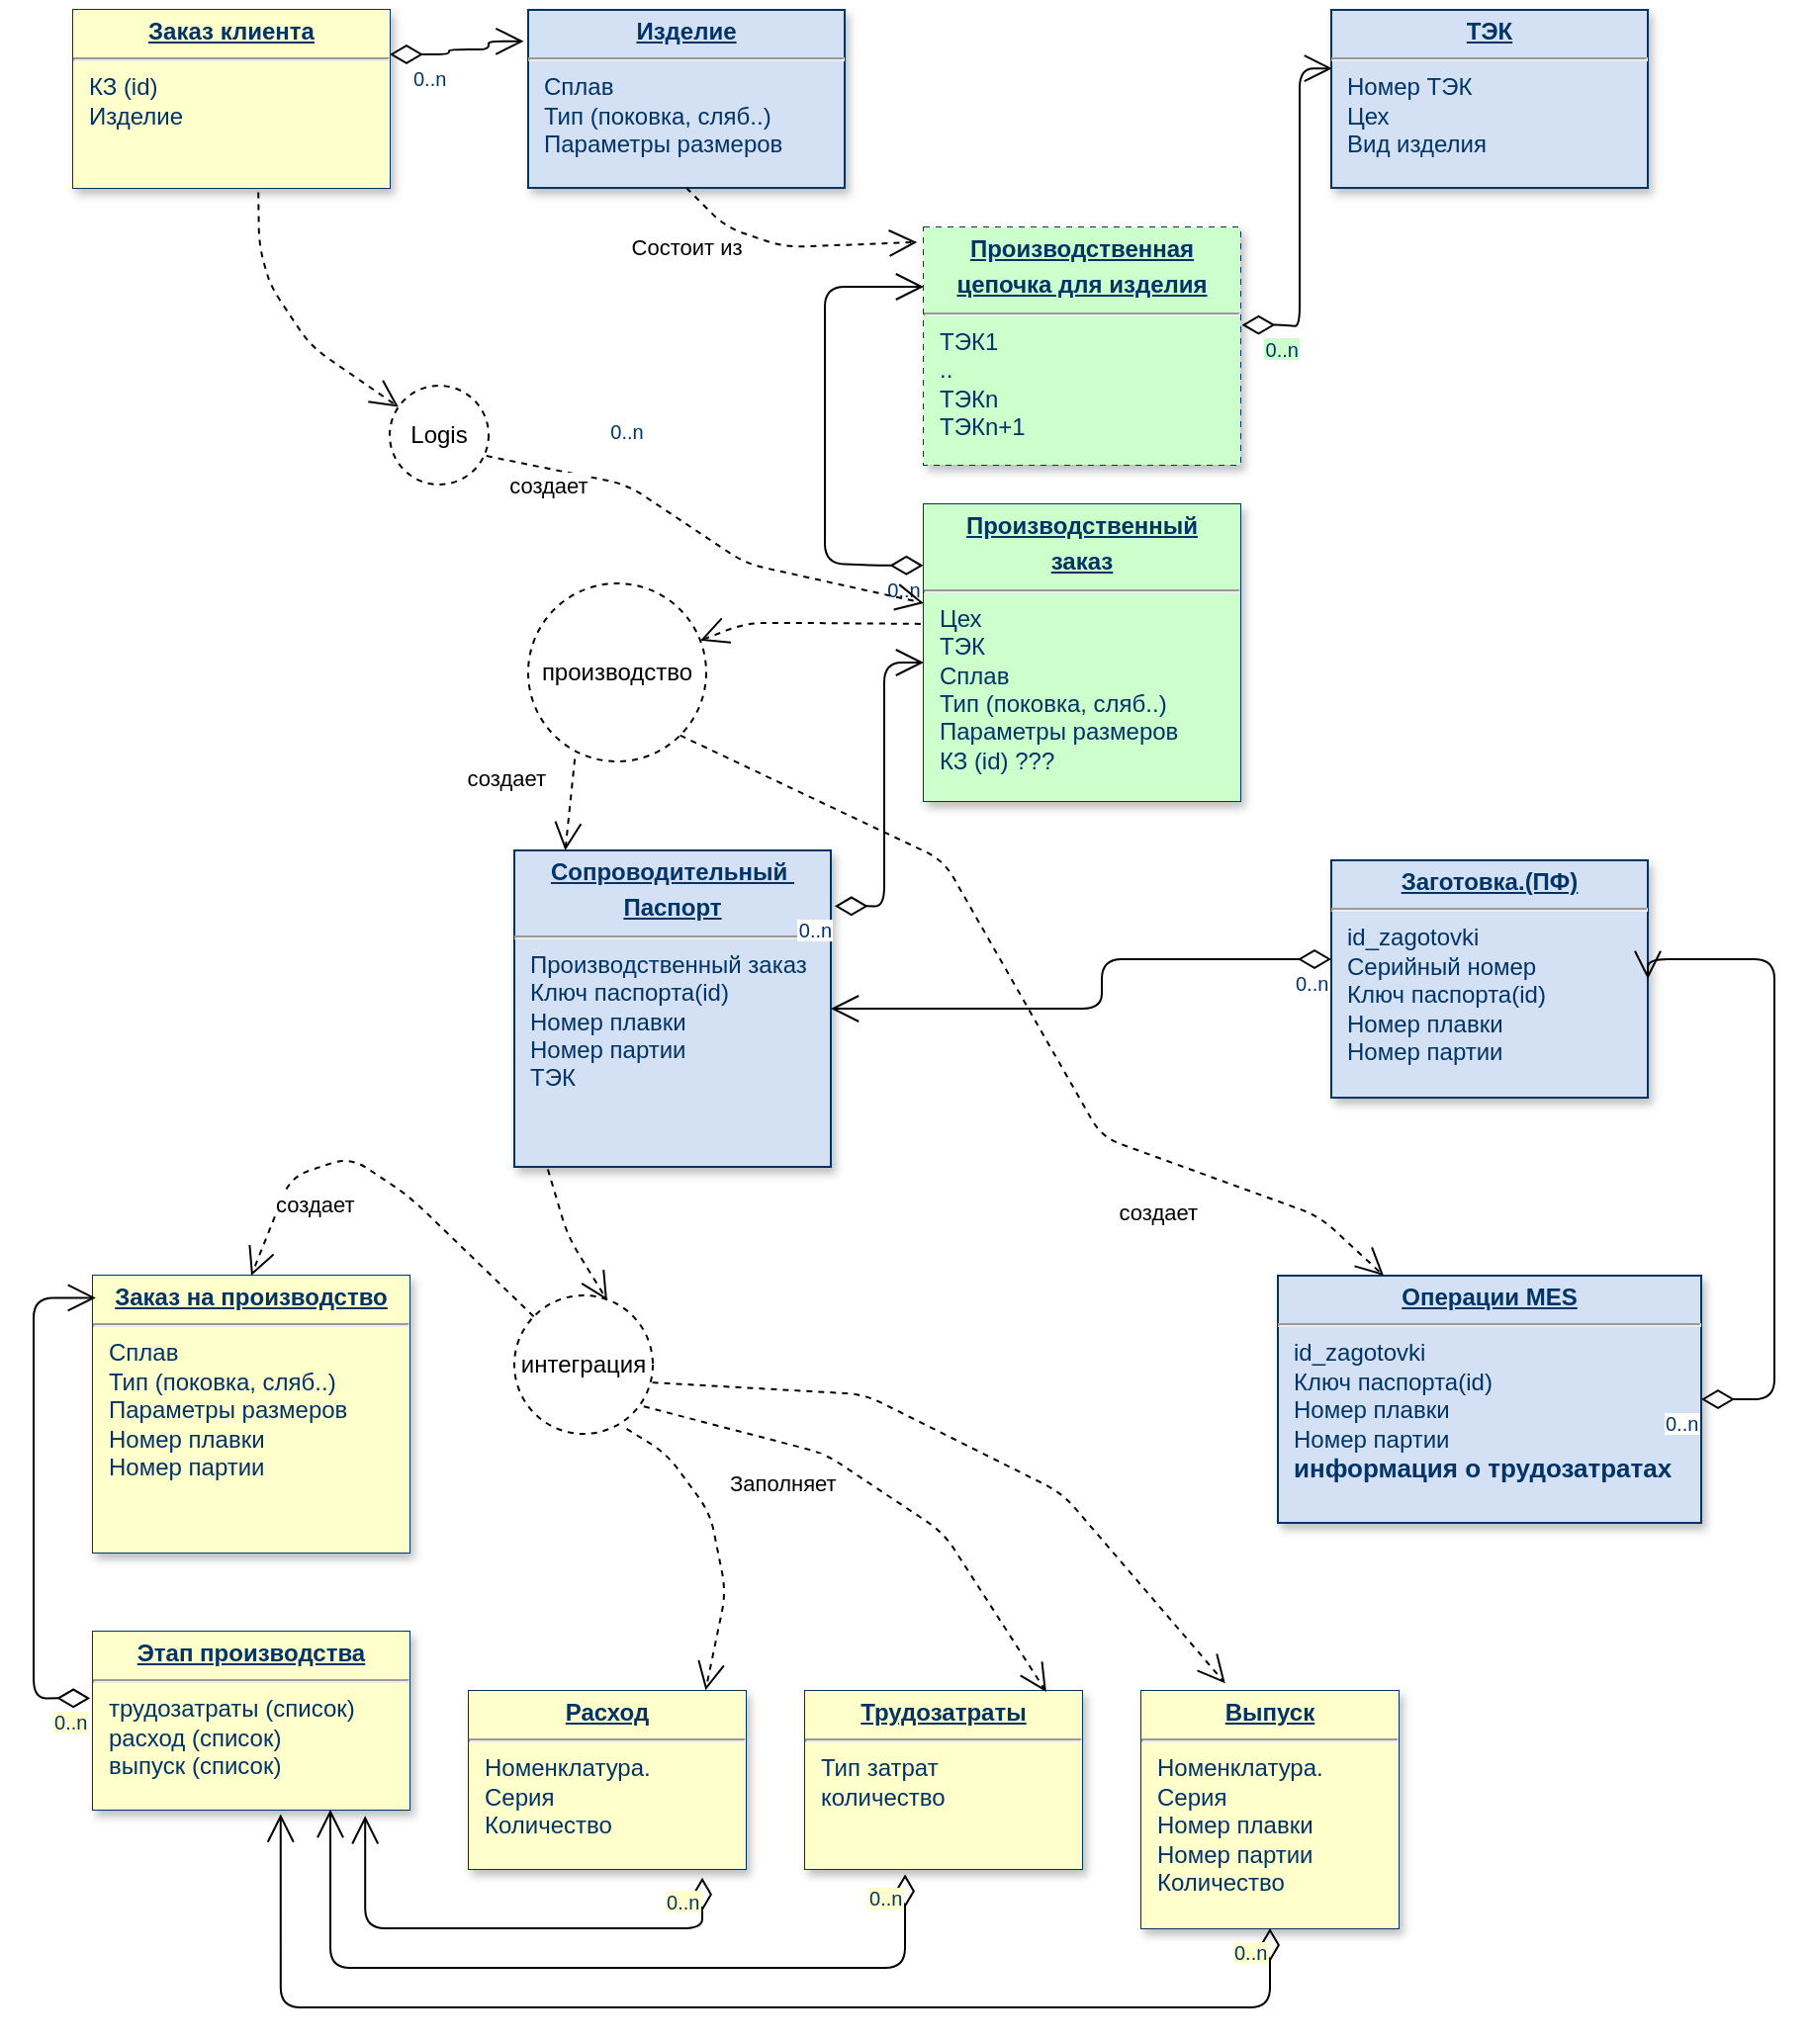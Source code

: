 <mxfile version="20.2.3" type="github">
  <diagram name="Page-1" id="efa7a0a1-bf9b-a30e-e6df-94a7791c09e9">
    <mxGraphModel dx="2012" dy="786" grid="1" gridSize="10" guides="1" tooltips="1" connect="1" arrows="1" fold="1" page="1" pageScale="1" pageWidth="826" pageHeight="1169" background="none" math="0" shadow="0">
      <root>
        <object label="" id="0">
          <mxCell />
        </object>
        <mxCell id="1" parent="0" />
        <mxCell id="1tiuXW9pdLS6u-hAlYC6-114" value="&lt;p style=&quot;margin: 0px; margin-top: 4px; text-align: center; text-decoration: underline;&quot;&gt;&lt;b&gt;Сопроводительный&amp;nbsp;&lt;/b&gt;&lt;/p&gt;&lt;p style=&quot;margin: 0px; margin-top: 4px; text-align: center; text-decoration: underline;&quot;&gt;&lt;b&gt;Паспорт&lt;/b&gt;&lt;/p&gt;&lt;hr&gt;&lt;p style=&quot;margin: 0px; margin-left: 8px;&quot;&gt;Производственный заказ&lt;br&gt;&lt;/p&gt;&lt;p style=&quot;margin: 0px; margin-left: 8px;&quot;&gt;Ключ паспорта(id)&lt;/p&gt;&lt;p style=&quot;margin: 0px; margin-left: 8px;&quot;&gt;&lt;span style=&quot;background-color: initial;&quot;&gt;Номер плавки&lt;/span&gt;&lt;br&gt;&lt;/p&gt;&lt;p style=&quot;margin: 0px; margin-left: 8px;&quot;&gt;Номер партии&lt;/p&gt;&lt;p style=&quot;margin: 0px; margin-left: 8px;&quot;&gt;ТЭК&lt;/p&gt;" style="verticalAlign=top;align=left;overflow=fill;fontSize=12;fontFamily=Helvetica;html=1;strokeColor=#003366;shadow=1;fillColor=#D4E1F5;fontColor=#003366" vertex="1" parent="1">
          <mxGeometry x="253.0" y="505.0" width="160" height="160" as="geometry" />
        </mxCell>
        <mxCell id="1tiuXW9pdLS6u-hAlYC6-115" value="&lt;p style=&quot;margin: 0px; margin-top: 4px; text-align: center; text-decoration: underline;&quot;&gt;&lt;b&gt;Заготовка.(ПФ)&lt;/b&gt;&lt;/p&gt;&lt;hr&gt;&lt;p style=&quot;margin: 0px; margin-left: 8px;&quot;&gt;id_zagotovki&lt;/p&gt;&lt;p style=&quot;margin: 0px; margin-left: 8px;&quot;&gt;Серийный номер&lt;/p&gt;&lt;p style=&quot;margin: 0px; margin-left: 8px;&quot;&gt;Ключ паспорта(id)&lt;br&gt;&lt;/p&gt;&lt;p style=&quot;margin: 0px; margin-left: 8px;&quot;&gt;Номер плавки&lt;/p&gt;&lt;p style=&quot;margin: 0px; margin-left: 8px;&quot;&gt;Номер партии&lt;/p&gt;" style="verticalAlign=top;align=left;overflow=fill;fontSize=12;fontFamily=Helvetica;html=1;strokeColor=#003366;shadow=1;fillColor=#D4E1F5;fontColor=#003366" vertex="1" parent="1">
          <mxGeometry x="666" y="510" width="160" height="120" as="geometry" />
        </mxCell>
        <mxCell id="1tiuXW9pdLS6u-hAlYC6-116" value="&lt;p style=&quot;margin: 0px; margin-top: 4px; text-align: center; text-decoration: underline;&quot;&gt;&lt;b&gt;ТЭК&lt;/b&gt;&lt;/p&gt;&lt;hr&gt;&lt;p style=&quot;margin: 0px; margin-left: 8px;&quot;&gt;Номер ТЭК&lt;/p&gt;&lt;p style=&quot;margin: 0px; margin-left: 8px;&quot;&gt;Цех&lt;/p&gt;&lt;p style=&quot;margin: 0px; margin-left: 8px;&quot;&gt;Вид изделия&lt;/p&gt;" style="verticalAlign=top;align=left;overflow=fill;fontSize=12;fontFamily=Helvetica;html=1;strokeColor=#003366;shadow=1;fillColor=#D4E1F5;fontColor=#003366" vertex="1" parent="1">
          <mxGeometry x="666" y="80" width="160" height="90" as="geometry" />
        </mxCell>
        <mxCell id="1tiuXW9pdLS6u-hAlYC6-117" value="&lt;p style=&quot;margin: 0px; margin-top: 4px; text-align: center; text-decoration: underline;&quot;&gt;&lt;b&gt;Изделие&lt;/b&gt;&lt;/p&gt;&lt;hr&gt;&lt;p style=&quot;margin: 0px; margin-left: 8px;&quot;&gt;Сплав&lt;/p&gt;&lt;p style=&quot;margin: 0px; margin-left: 8px;&quot;&gt;Тип (поковка, сляб..)&lt;/p&gt;&lt;p style=&quot;margin: 0px; margin-left: 8px;&quot;&gt;Параметры размеров&lt;/p&gt;" style="verticalAlign=top;align=left;overflow=fill;fontSize=12;fontFamily=Helvetica;html=1;strokeColor=#003366;shadow=1;fillColor=#D4E1F5;fontColor=#003366" vertex="1" parent="1">
          <mxGeometry x="260" y="80" width="160" height="90" as="geometry" />
        </mxCell>
        <mxCell id="1tiuXW9pdLS6u-hAlYC6-118" value="&lt;p style=&quot;margin: 0px; margin-top: 4px; text-align: center; text-decoration: underline;&quot;&gt;&lt;b&gt;Производственный&lt;/b&gt;&lt;/p&gt;&lt;p style=&quot;margin: 0px; margin-top: 4px; text-align: center; text-decoration: underline;&quot;&gt;&lt;b&gt;заказ&lt;/b&gt;&lt;/p&gt;&lt;hr&gt;&lt;p style=&quot;margin: 0px; margin-left: 8px;&quot;&gt;Цех&lt;/p&gt;&lt;p style=&quot;margin: 0px; margin-left: 8px;&quot;&gt;ТЭК&lt;/p&gt;&lt;p style=&quot;margin: 0px 0px 0px 8px;&quot;&gt;Сплав&lt;/p&gt;&lt;p style=&quot;margin: 0px 0px 0px 8px;&quot;&gt;Тип (поковка, сляб..)&lt;/p&gt;&lt;p style=&quot;margin: 0px 0px 0px 8px;&quot;&gt;Параметры размеров&lt;/p&gt;&lt;p style=&quot;margin: 0px 0px 0px 8px;&quot;&gt;КЗ (id) ???&lt;br&gt;&lt;/p&gt;" style="verticalAlign=top;align=left;overflow=fill;fontSize=12;fontFamily=Helvetica;html=1;strokeColor=#003366;shadow=1;fillColor=#D4E1F5;fontColor=#003366;labelBackgroundColor=#CCFFCC;" vertex="1" parent="1">
          <mxGeometry x="460" y="330" width="160" height="150" as="geometry" />
        </mxCell>
        <mxCell id="1tiuXW9pdLS6u-hAlYC6-119" value="&lt;p style=&quot;margin: 0px; margin-top: 4px; text-align: center; text-decoration: underline;&quot;&gt;&lt;b&gt;Производственная&lt;/b&gt;&lt;/p&gt;&lt;p style=&quot;margin: 0px; margin-top: 4px; text-align: center; text-decoration: underline;&quot;&gt;&lt;b&gt;цепочка для изделия&lt;/b&gt;&lt;/p&gt;&lt;hr&gt;&lt;p style=&quot;margin: 0px; margin-left: 8px;&quot;&gt;ТЭК1&lt;/p&gt;&lt;p style=&quot;margin: 0px 0px 0px 8px;&quot;&gt;..&lt;/p&gt;&lt;p style=&quot;margin: 0px 0px 0px 8px;&quot;&gt;ТЭКn&lt;br&gt;&lt;/p&gt;&lt;p style=&quot;margin: 0px 0px 0px 8px;&quot;&gt;&lt;span style=&quot;&quot;&gt;ТЭКn+1&lt;/span&gt;&lt;br&gt;&lt;/p&gt;" style="verticalAlign=top;align=left;overflow=fill;fontSize=12;fontFamily=Helvetica;html=1;strokeColor=#003366;shadow=1;fillColor=#D4E1F5;fontColor=#003366;dashed=1;labelBackgroundColor=#CCFFCC;" vertex="1" parent="1">
          <mxGeometry x="460" y="190" width="160" height="120" as="geometry" />
        </mxCell>
        <mxCell id="1tiuXW9pdLS6u-hAlYC6-120" value="Состоит из" style="endArrow=open;endSize=12;dashed=1;exitX=0.5;exitY=1;exitDx=0;exitDy=0;entryX=-0.021;entryY=0.062;entryDx=0;entryDy=0;entryPerimeter=0;" edge="1" parent="1" source="1tiuXW9pdLS6u-hAlYC6-117" target="1tiuXW9pdLS6u-hAlYC6-119">
          <mxGeometry y="40" as="geometry">
            <mxPoint x="411.08" y="286.37" as="sourcePoint" />
            <mxPoint x="450" y="260.003" as="targetPoint" />
            <Array as="points">
              <mxPoint x="360" y="190" />
              <mxPoint x="390" y="200" />
            </Array>
            <mxPoint x="-58" y="16" as="offset" />
          </mxGeometry>
        </mxCell>
        <mxCell id="1tiuXW9pdLS6u-hAlYC6-121" value="" style="endArrow=open;endSize=12;startArrow=diamondThin;startSize=14;startFill=0;edgeStyle=orthogonalEdgeStyle;entryX=0.003;entryY=0.329;entryDx=0;entryDy=0;entryPerimeter=0;exitX=1.005;exitY=0.411;exitDx=0;exitDy=0;exitPerimeter=0;" edge="1" parent="1" source="1tiuXW9pdLS6u-hAlYC6-119" target="1tiuXW9pdLS6u-hAlYC6-116">
          <mxGeometry x="-320" y="315" as="geometry">
            <mxPoint x="390" y="325.0" as="sourcePoint" />
            <mxPoint x="260" y="380.0" as="targetPoint" />
            <Array as="points">
              <mxPoint x="640" y="239" />
              <mxPoint x="650" y="240" />
              <mxPoint x="650" y="110" />
            </Array>
          </mxGeometry>
        </mxCell>
        <mxCell id="1tiuXW9pdLS6u-hAlYC6-122" value="0..n" style="resizable=0;align=left;verticalAlign=top;labelBackgroundColor=#CCFFCC;fontSize=10;strokeColor=#003366;shadow=1;fillColor=#D4E1F5;fontColor=#003366" connectable="0" vertex="1" parent="1tiuXW9pdLS6u-hAlYC6-121">
          <mxGeometry x="-1" relative="1" as="geometry">
            <mxPoint x="10" as="offset" />
          </mxGeometry>
        </mxCell>
        <mxCell id="1tiuXW9pdLS6u-hAlYC6-124" value="&lt;p style=&quot;margin: 0px; margin-top: 4px; text-align: center; text-decoration: underline;&quot;&gt;&lt;b&gt;Заказ клиента&lt;/b&gt;&lt;/p&gt;&lt;hr&gt;&lt;p style=&quot;margin: 0px; margin-left: 8px;&quot;&gt;КЗ (id)&lt;/p&gt;&lt;p style=&quot;margin: 0px; margin-left: 8px;&quot;&gt;Изделие&lt;/p&gt;" style="verticalAlign=top;align=left;overflow=fill;fontSize=12;fontFamily=Helvetica;html=1;strokeColor=#003366;shadow=1;fillColor=#D4E1F5;fontColor=#003366;labelBackgroundColor=#FFFFCC;" vertex="1" parent="1">
          <mxGeometry x="30" y="80" width="160" height="90" as="geometry" />
        </mxCell>
        <mxCell id="1tiuXW9pdLS6u-hAlYC6-125" value="" style="endArrow=open;endSize=12;startArrow=diamondThin;startSize=14;startFill=0;edgeStyle=orthogonalEdgeStyle;exitX=1;exitY=0.25;exitDx=0;exitDy=0;entryX=-0.014;entryY=0.177;entryDx=0;entryDy=0;entryPerimeter=0;" edge="1" parent="1" source="1tiuXW9pdLS6u-hAlYC6-124" target="1tiuXW9pdLS6u-hAlYC6-117">
          <mxGeometry x="-330" y="325" as="geometry">
            <mxPoint x="660" y="140" as="sourcePoint" />
            <mxPoint x="270" y="100" as="targetPoint" />
            <Array as="points">
              <mxPoint x="220" y="103" />
              <mxPoint x="220" y="100" />
              <mxPoint x="240" y="100" />
              <mxPoint x="240" y="96" />
            </Array>
          </mxGeometry>
        </mxCell>
        <mxCell id="1tiuXW9pdLS6u-hAlYC6-126" value="0..n" style="resizable=0;align=left;verticalAlign=top;labelBackgroundColor=#ffffff;fontSize=10;strokeColor=#003366;shadow=1;fillColor=#D4E1F5;fontColor=#003366" connectable="0" vertex="1" parent="1tiuXW9pdLS6u-hAlYC6-125">
          <mxGeometry x="-1" relative="1" as="geometry">
            <mxPoint x="10" as="offset" />
          </mxGeometry>
        </mxCell>
        <mxCell id="1tiuXW9pdLS6u-hAlYC6-127" value="" style="endArrow=open;endSize=12;startArrow=diamondThin;startSize=14;startFill=0;edgeStyle=orthogonalEdgeStyle;entryX=0;entryY=0.25;entryDx=0;entryDy=0;exitX=-0.002;exitY=0.206;exitDx=0;exitDy=0;exitPerimeter=0;" edge="1" parent="1" source="1tiuXW9pdLS6u-hAlYC6-118" target="1tiuXW9pdLS6u-hAlYC6-119">
          <mxGeometry x="-579.97" y="431.34" as="geometry">
            <mxPoint x="360.83" y="355.66" as="sourcePoint" />
            <mxPoint x="363.39" y="230.0" as="targetPoint" />
            <Array as="points">
              <mxPoint x="440" y="361" />
              <mxPoint x="410" y="360" />
              <mxPoint x="410" y="220" />
            </Array>
          </mxGeometry>
        </mxCell>
        <mxCell id="1tiuXW9pdLS6u-hAlYC6-128" value="0..n" style="resizable=0;align=left;verticalAlign=top;labelBackgroundColor=#ffffff;fontSize=10;strokeColor=#003366;shadow=1;fillColor=#D4E1F5;fontColor=#003366" connectable="0" vertex="1" parent="1tiuXW9pdLS6u-hAlYC6-127">
          <mxGeometry x="-1" relative="1" as="geometry">
            <mxPoint x="-20" as="offset" />
          </mxGeometry>
        </mxCell>
        <mxCell id="1tiuXW9pdLS6u-hAlYC6-129" value="производство" style="ellipse;whiteSpace=wrap;html=1;aspect=fixed;dashed=1;" vertex="1" parent="1">
          <mxGeometry x="260" y="370" width="90" height="90" as="geometry" />
        </mxCell>
        <mxCell id="1tiuXW9pdLS6u-hAlYC6-130" value="" style="endArrow=open;endSize=12;dashed=1;exitX=-0.01;exitY=0.403;exitDx=0;exitDy=0;exitPerimeter=0;" edge="1" parent="1" source="1tiuXW9pdLS6u-hAlYC6-118" target="1tiuXW9pdLS6u-hAlYC6-129">
          <mxGeometry y="40" as="geometry">
            <mxPoint x="240" y="280" as="sourcePoint" />
            <mxPoint x="250" y="330" as="targetPoint" />
            <Array as="points">
              <mxPoint x="400" y="390" />
              <mxPoint x="370" y="390" />
            </Array>
            <mxPoint x="-8" y="-4" as="offset" />
          </mxGeometry>
        </mxCell>
        <mxCell id="1tiuXW9pdLS6u-hAlYC6-132" value="создает" style="endArrow=open;endSize=12;dashed=1;exitX=0.262;exitY=0.986;exitDx=0;exitDy=0;exitPerimeter=0;entryX=0.161;entryY=0;entryDx=0;entryDy=0;entryPerimeter=0;" edge="1" parent="1" source="1tiuXW9pdLS6u-hAlYC6-129" target="1tiuXW9pdLS6u-hAlYC6-114">
          <mxGeometry as="geometry">
            <mxPoint x="370" y="200" as="sourcePoint" />
            <mxPoint x="240" y="500" as="targetPoint" />
            <Array as="points" />
            <mxPoint x="-32" y="-14" as="offset" />
          </mxGeometry>
        </mxCell>
        <mxCell id="1tiuXW9pdLS6u-hAlYC6-133" value="" style="endArrow=open;endSize=12;startArrow=diamondThin;startSize=14;startFill=0;edgeStyle=orthogonalEdgeStyle;exitX=1.012;exitY=0.176;exitDx=0;exitDy=0;exitPerimeter=0;" edge="1" parent="1" source="1tiuXW9pdLS6u-hAlYC6-114">
          <mxGeometry x="-586.97" y="611.34" as="geometry">
            <mxPoint x="390" y="570" as="sourcePoint" />
            <mxPoint x="460" y="410" as="targetPoint" />
            <Array as="points">
              <mxPoint x="440" y="533" />
              <mxPoint x="440" y="410" />
            </Array>
          </mxGeometry>
        </mxCell>
        <mxCell id="1tiuXW9pdLS6u-hAlYC6-134" value="0..n" style="resizable=0;align=left;verticalAlign=top;labelBackgroundColor=#ffffff;fontSize=10;strokeColor=#003366;shadow=1;fillColor=#D4E1F5;fontColor=#003366" connectable="0" vertex="1" parent="1tiuXW9pdLS6u-hAlYC6-133">
          <mxGeometry x="-1" relative="1" as="geometry">
            <mxPoint x="-20" as="offset" />
          </mxGeometry>
        </mxCell>
        <mxCell id="1tiuXW9pdLS6u-hAlYC6-135" value="" style="endArrow=open;endSize=12;startArrow=diamondThin;startSize=14;startFill=0;edgeStyle=orthogonalEdgeStyle;entryX=1;entryY=0.5;entryDx=0;entryDy=0;" edge="1" parent="1" source="1tiuXW9pdLS6u-hAlYC6-115" target="1tiuXW9pdLS6u-hAlYC6-114">
          <mxGeometry x="-496.97" y="801.34" as="geometry">
            <mxPoint x="600" y="610" as="sourcePoint" />
            <mxPoint x="430" y="590" as="targetPoint" />
            <Array as="points">
              <mxPoint x="550" y="560" />
              <mxPoint x="550" y="585" />
            </Array>
          </mxGeometry>
        </mxCell>
        <mxCell id="1tiuXW9pdLS6u-hAlYC6-136" value="0..n" style="resizable=0;align=left;verticalAlign=top;labelBackgroundColor=#ffffff;fontSize=10;strokeColor=#003366;shadow=1;fillColor=#D4E1F5;fontColor=#003366" connectable="0" vertex="1" parent="1tiuXW9pdLS6u-hAlYC6-135">
          <mxGeometry x="-1" relative="1" as="geometry">
            <mxPoint x="-20" as="offset" />
          </mxGeometry>
        </mxCell>
        <mxCell id="1tiuXW9pdLS6u-hAlYC6-139" value="&lt;p style=&quot;margin: 0px; margin-top: 4px; text-align: center; text-decoration: underline;&quot;&gt;&lt;b&gt;Заказ на производство&lt;/b&gt;&lt;/p&gt;&lt;hr&gt;&lt;p style=&quot;margin: 0px; margin-left: 8px;&quot;&gt;Сплав&lt;/p&gt;&lt;p style=&quot;margin: 0px; margin-left: 8px;&quot;&gt;Тип (поковка, сляб..)&lt;/p&gt;&lt;p style=&quot;margin: 0px; margin-left: 8px;&quot;&gt;Параметры размеров&lt;/p&gt;&lt;p style=&quot;margin: 0px 0px 0px 8px;&quot;&gt;&lt;span style=&quot;&quot;&gt;Номер плавки&lt;/span&gt;&lt;br&gt;&lt;/p&gt;&lt;p style=&quot;margin: 0px 0px 0px 8px;&quot;&gt;Номер партии&lt;/p&gt;" style="verticalAlign=top;align=left;overflow=fill;fontSize=12;fontFamily=Helvetica;html=1;strokeColor=#003366;shadow=1;fillColor=#D4E1F5;fontColor=#003366;labelBackgroundColor=#FFFFCC;" vertex="1" parent="1">
          <mxGeometry x="40" y="720" width="160" height="140" as="geometry" />
        </mxCell>
        <mxCell id="1tiuXW9pdLS6u-hAlYC6-141" value="&lt;p style=&quot;margin: 0px; margin-top: 4px; text-align: center; text-decoration: underline;&quot;&gt;&lt;b&gt;Этап производства&lt;/b&gt;&lt;/p&gt;&lt;hr&gt;&lt;p style=&quot;margin: 0px; margin-left: 8px;&quot;&gt;&lt;span style=&quot;&quot;&gt;трудозатраты (список)&lt;/span&gt;&lt;br&gt;&lt;/p&gt;&lt;p style=&quot;margin: 0px; margin-left: 8px;&quot;&gt;расход (список)&lt;/p&gt;&lt;p style=&quot;margin: 0px; margin-left: 8px;&quot;&gt;выпуск (список)&lt;br&gt;&lt;/p&gt;" style="verticalAlign=top;align=left;overflow=fill;fontSize=12;fontFamily=Helvetica;html=1;strokeColor=#003366;shadow=1;fillColor=#D4E1F5;fontColor=#003366;labelBackgroundColor=#FFFFCC;" vertex="1" parent="1">
          <mxGeometry x="40" y="900" width="160" height="90" as="geometry" />
        </mxCell>
        <mxCell id="1tiuXW9pdLS6u-hAlYC6-143" value="интеграция" style="ellipse;whiteSpace=wrap;html=1;aspect=fixed;dashed=1;labelBackgroundColor=none;fillColor=default;" vertex="1" parent="1">
          <mxGeometry x="253" y="730" width="70" height="70" as="geometry" />
        </mxCell>
        <mxCell id="1tiuXW9pdLS6u-hAlYC6-144" value="" style="endArrow=open;endSize=12;dashed=1;exitX=0.106;exitY=1.008;exitDx=0;exitDy=0;entryX=0.671;entryY=0.036;entryDx=0;entryDy=0;exitPerimeter=0;entryPerimeter=0;" edge="1" parent="1" target="1tiuXW9pdLS6u-hAlYC6-143" source="1tiuXW9pdLS6u-hAlYC6-114">
          <mxGeometry x="-160" y="230" as="geometry">
            <mxPoint x="300" y="595" as="sourcePoint" />
            <mxPoint x="90" y="520" as="targetPoint" />
            <Array as="points">
              <mxPoint x="280" y="700" />
            </Array>
            <mxPoint x="-8" y="-4" as="offset" />
          </mxGeometry>
        </mxCell>
        <mxCell id="1tiuXW9pdLS6u-hAlYC6-145" value="создает" style="endArrow=open;endSize=12;dashed=1;entryX=0.5;entryY=0;entryDx=0;entryDy=0;" edge="1" parent="1" source="1tiuXW9pdLS6u-hAlYC6-143" target="1tiuXW9pdLS6u-hAlYC6-139">
          <mxGeometry as="geometry">
            <mxPoint x="210" y="390" as="sourcePoint" />
            <mxPoint x="80" y="690" as="targetPoint" />
            <Array as="points">
              <mxPoint x="200" y="680" />
              <mxPoint x="170" y="660" />
              <mxPoint x="140" y="670" />
            </Array>
            <mxPoint x="-39" y="-47" as="offset" />
          </mxGeometry>
        </mxCell>
        <mxCell id="1tiuXW9pdLS6u-hAlYC6-146" value="" style="endArrow=open;endSize=12;startArrow=diamondThin;startSize=14;startFill=0;edgeStyle=orthogonalEdgeStyle;entryX=0.009;entryY=0.08;entryDx=0;entryDy=0;exitX=-0.009;exitY=0.374;exitDx=0;exitDy=0;exitPerimeter=0;entryPerimeter=0;labelBackgroundColor=#FFFFCC;" edge="1" parent="1" source="1tiuXW9pdLS6u-hAlYC6-141" target="1tiuXW9pdLS6u-hAlYC6-139">
          <mxGeometry x="-1009.97" y="991.34" as="geometry">
            <mxPoint x="29.68" y="920.9" as="sourcePoint" />
            <mxPoint x="30" y="780" as="targetPoint" />
            <Array as="points">
              <mxPoint x="10" y="934" />
              <mxPoint x="10" y="731" />
            </Array>
          </mxGeometry>
        </mxCell>
        <mxCell id="1tiuXW9pdLS6u-hAlYC6-147" value="0..n" style="resizable=0;align=left;verticalAlign=top;labelBackgroundColor=#FFFFCC;fontSize=10;strokeColor=#003366;shadow=1;fillColor=#D4E1F5;fontColor=#003366" connectable="0" vertex="1" parent="1tiuXW9pdLS6u-hAlYC6-146">
          <mxGeometry x="-1" relative="1" as="geometry">
            <mxPoint x="-20" as="offset" />
          </mxGeometry>
        </mxCell>
        <mxCell id="1tiuXW9pdLS6u-hAlYC6-148" value="&lt;p style=&quot;margin: 0px; margin-top: 4px; text-align: center; text-decoration: underline;&quot;&gt;&lt;b&gt;Операции MES&lt;/b&gt;&lt;/p&gt;&lt;hr&gt;&lt;p style=&quot;margin: 0px; margin-left: 8px;&quot;&gt;id_zagotovki&lt;/p&gt;&lt;p style=&quot;margin: 0px; margin-left: 8px;&quot;&gt;Ключ паспорта(id)&lt;br&gt;&lt;/p&gt;&lt;p style=&quot;margin: 0px; margin-left: 8px;&quot;&gt;Номер плавки&lt;/p&gt;&lt;p style=&quot;margin: 0px; margin-left: 8px;&quot;&gt;Номер партии&lt;/p&gt;&lt;p style=&quot;margin: 0px; margin-left: 8px;&quot;&gt;&lt;b&gt;&lt;font style=&quot;font-size: 13px;&quot;&gt;информация о трудозатратах&lt;/font&gt;&lt;/b&gt;&lt;/p&gt;&lt;p style=&quot;margin: 0px; margin-left: 8px;&quot;&gt;&lt;br&gt;&lt;/p&gt;" style="verticalAlign=top;align=left;overflow=fill;fontSize=12;fontFamily=Helvetica;html=1;strokeColor=#003366;shadow=1;fillColor=#D4E1F5;fontColor=#003366" vertex="1" parent="1">
          <mxGeometry x="639" y="720" width="214" height="125" as="geometry" />
        </mxCell>
        <mxCell id="1tiuXW9pdLS6u-hAlYC6-149" value="создает" style="endArrow=open;endSize=12;dashed=1;exitX=1;exitY=1;exitDx=0;exitDy=0;entryX=0.25;entryY=0;entryDx=0;entryDy=0;" edge="1" parent="1" source="1tiuXW9pdLS6u-hAlYC6-129" target="1tiuXW9pdLS6u-hAlYC6-148">
          <mxGeometry as="geometry">
            <mxPoint x="370.0" y="420" as="sourcePoint" />
            <mxPoint x="392.18" y="496.26" as="targetPoint" />
            <Array as="points">
              <mxPoint x="470" y="510" />
              <mxPoint x="550" y="650" />
              <mxPoint x="660" y="690" />
            </Array>
            <mxPoint x="64" y="104" as="offset" />
          </mxGeometry>
        </mxCell>
        <mxCell id="1tiuXW9pdLS6u-hAlYC6-150" value="" style="endArrow=open;endSize=12;startArrow=diamondThin;startSize=14;startFill=0;edgeStyle=orthogonalEdgeStyle;exitX=1;exitY=0.5;exitDx=0;exitDy=0;entryX=1;entryY=0.5;entryDx=0;entryDy=0;" edge="1" parent="1" source="1tiuXW9pdLS6u-hAlYC6-148" target="1tiuXW9pdLS6u-hAlYC6-115">
          <mxGeometry x="-486.97" y="811.34" as="geometry">
            <mxPoint x="676" y="570.0" as="sourcePoint" />
            <mxPoint x="840" y="595" as="targetPoint" />
            <Array as="points">
              <mxPoint x="890" y="783" />
              <mxPoint x="890" y="560" />
            </Array>
          </mxGeometry>
        </mxCell>
        <mxCell id="1tiuXW9pdLS6u-hAlYC6-151" value="0..n" style="resizable=0;align=left;verticalAlign=top;labelBackgroundColor=#ffffff;fontSize=10;strokeColor=#003366;shadow=1;fillColor=#D4E1F5;fontColor=#003366" connectable="0" vertex="1" parent="1tiuXW9pdLS6u-hAlYC6-150">
          <mxGeometry x="-1" relative="1" as="geometry">
            <mxPoint x="-20" as="offset" />
          </mxGeometry>
        </mxCell>
        <mxCell id="1tiuXW9pdLS6u-hAlYC6-152" value="&lt;p style=&quot;margin: 0px; margin-top: 4px; text-align: center; text-decoration: underline;&quot;&gt;&lt;b&gt;Выпуск&lt;/b&gt;&lt;/p&gt;&lt;hr&gt;&lt;p style=&quot;margin: 0px; margin-left: 8px;&quot;&gt;Номенклатура.&lt;/p&gt;&lt;p style=&quot;margin: 0px; margin-left: 8px;&quot;&gt;&lt;span style=&quot;&quot;&gt;Серия&lt;/span&gt;&lt;br&gt;&lt;/p&gt;&lt;p style=&quot;margin: 0px 0px 0px 8px;&quot;&gt;&lt;span style=&quot;&quot;&gt;Номер плавки&lt;/span&gt;&lt;br&gt;&lt;/p&gt;&lt;p style=&quot;margin: 0px 0px 0px 8px;&quot;&gt;Номер партии&lt;/p&gt;&lt;p style=&quot;margin: 0px; margin-left: 8px;&quot;&gt;Количество&lt;/p&gt;" style="verticalAlign=top;align=left;overflow=fill;fontSize=12;fontFamily=Helvetica;html=1;strokeColor=#003366;shadow=1;fillColor=#D4E1F5;fontColor=#003366;labelBackgroundColor=#FFFFCC;" vertex="1" parent="1">
          <mxGeometry x="570" y="930" width="130" height="120" as="geometry" />
        </mxCell>
        <mxCell id="1tiuXW9pdLS6u-hAlYC6-153" value="&lt;p style=&quot;margin: 0px; margin-top: 4px; text-align: center; text-decoration: underline;&quot;&gt;&lt;b&gt;Трудозатраты&lt;/b&gt;&lt;/p&gt;&lt;hr&gt;&lt;p style=&quot;margin: 0px; margin-left: 8px;&quot;&gt;Тип затрат&lt;/p&gt;&lt;p style=&quot;margin: 0px; margin-left: 8px;&quot;&gt;количество&lt;/p&gt;" style="verticalAlign=top;align=left;overflow=fill;fontSize=12;fontFamily=Helvetica;html=1;strokeColor=#003366;shadow=1;fillColor=#D4E1F5;fontColor=#003366;labelBackgroundColor=#FFFFCC;" vertex="1" parent="1">
          <mxGeometry x="400" y="930" width="140" height="90" as="geometry" />
        </mxCell>
        <mxCell id="1tiuXW9pdLS6u-hAlYC6-154" value="&lt;p style=&quot;margin: 0px; margin-top: 4px; text-align: center; text-decoration: underline;&quot;&gt;&lt;b&gt;Расход&lt;/b&gt;&lt;/p&gt;&lt;hr&gt;&lt;p style=&quot;margin: 0px; margin-left: 8px;&quot;&gt;Номенклатура.&lt;/p&gt;&lt;p style=&quot;margin: 0px; margin-left: 8px;&quot;&gt;Серия&lt;/p&gt;&lt;p style=&quot;margin: 0px; margin-left: 8px;&quot;&gt;Количество&lt;/p&gt;" style="verticalAlign=top;align=left;overflow=fill;fontSize=12;fontFamily=Helvetica;html=1;strokeColor=#003366;shadow=1;fillColor=#D4E1F5;fontColor=#003366;labelBackgroundColor=#FFFFCC;" vertex="1" parent="1">
          <mxGeometry x="230" y="930" width="140" height="90" as="geometry" />
        </mxCell>
        <mxCell id="1tiuXW9pdLS6u-hAlYC6-155" value="" style="endArrow=open;endSize=12;dashed=1;entryX=0.326;entryY=-0.032;entryDx=0;entryDy=0;entryPerimeter=0;exitX=0.997;exitY=0.629;exitDx=0;exitDy=0;exitPerimeter=0;labelBackgroundColor=#FFFFCC;" edge="1" parent="1" source="1tiuXW9pdLS6u-hAlYC6-143" target="1tiuXW9pdLS6u-hAlYC6-152">
          <mxGeometry x="-150" y="240" as="geometry">
            <mxPoint x="390" y="700" as="sourcePoint" />
            <mxPoint x="440" y="790" as="targetPoint" />
            <Array as="points">
              <mxPoint x="430" y="780" />
              <mxPoint x="530" y="830" />
            </Array>
            <mxPoint x="-8" y="-4" as="offset" />
          </mxGeometry>
        </mxCell>
        <mxCell id="1tiuXW9pdLS6u-hAlYC6-156" value="" style="endArrow=open;endSize=12;dashed=1;entryX=0.871;entryY=0.006;entryDx=0;entryDy=0;entryPerimeter=0;exitX=0.935;exitY=0.802;exitDx=0;exitDy=0;exitPerimeter=0;labelBackgroundColor=#FFFFCC;" edge="1" parent="1" source="1tiuXW9pdLS6u-hAlYC6-143" target="1tiuXW9pdLS6u-hAlYC6-153">
          <mxGeometry x="-212.79" y="265.97" as="geometry">
            <mxPoint x="260.0" y="800" as="sourcePoint" />
            <mxPoint x="549.59" y="952.13" as="targetPoint" />
            <Array as="points">
              <mxPoint x="410" y="810" />
              <mxPoint x="470" y="850" />
            </Array>
            <mxPoint x="-8" y="-4" as="offset" />
          </mxGeometry>
        </mxCell>
        <mxCell id="1tiuXW9pdLS6u-hAlYC6-157" value="" style="endArrow=open;endSize=12;dashed=1;entryX=0.855;entryY=-0.004;entryDx=0;entryDy=0;entryPerimeter=0;exitX=0.811;exitY=0.964;exitDx=0;exitDy=0;exitPerimeter=0;labelBackgroundColor=#FFFFCC;" edge="1" parent="1" source="1tiuXW9pdLS6u-hAlYC6-143" target="1tiuXW9pdLS6u-hAlYC6-154">
          <mxGeometry x="-271.24" y="339.83" as="geometry">
            <mxPoint x="260.0" y="860.0" as="sourcePoint" />
            <mxPoint x="463.49" y="1004.4" as="targetPoint" />
            <Array as="points">
              <mxPoint x="330" y="810" />
              <mxPoint x="352" y="840" />
              <mxPoint x="360" y="880" />
            </Array>
            <mxPoint x="-8" y="-4" as="offset" />
          </mxGeometry>
        </mxCell>
        <mxCell id="1tiuXW9pdLS6u-hAlYC6-158" value="" style="endArrow=open;endSize=12;startArrow=diamondThin;startSize=14;startFill=0;edgeStyle=orthogonalEdgeStyle;exitX=0.843;exitY=1.049;exitDx=0;exitDy=0;exitPerimeter=0;entryX=0.86;entryY=1.035;entryDx=0;entryDy=0;entryPerimeter=0;labelBackgroundColor=#FFFFCC;" edge="1" parent="1" source="1tiuXW9pdLS6u-hAlYC6-154" target="1tiuXW9pdLS6u-hAlYC6-141">
          <mxGeometry x="-859.97" y="1160.14" as="geometry">
            <mxPoint x="360" y="1040" as="sourcePoint" />
            <mxPoint x="170" y="1040" as="targetPoint" />
            <Array as="points">
              <mxPoint x="348" y="1050" />
              <mxPoint x="178" y="1050" />
            </Array>
          </mxGeometry>
        </mxCell>
        <mxCell id="1tiuXW9pdLS6u-hAlYC6-159" value="0..n" style="resizable=0;align=left;verticalAlign=top;labelBackgroundColor=#FFFFCC;fontSize=10;strokeColor=#003366;shadow=1;fillColor=#D4E1F5;fontColor=#003366" connectable="0" vertex="1" parent="1tiuXW9pdLS6u-hAlYC6-158">
          <mxGeometry x="-1" relative="1" as="geometry">
            <mxPoint x="-20" as="offset" />
          </mxGeometry>
        </mxCell>
        <mxCell id="1tiuXW9pdLS6u-hAlYC6-160" value="" style="endArrow=open;endSize=12;startArrow=diamondThin;startSize=14;startFill=0;edgeStyle=orthogonalEdgeStyle;entryX=0.593;entryY=1.025;entryDx=0;entryDy=0;entryPerimeter=0;labelBackgroundColor=#FFFFCC;" edge="1" parent="1" source="1tiuXW9pdLS6u-hAlYC6-152" target="1tiuXW9pdLS6u-hAlYC6-141">
          <mxGeometry x="-699.97" y="1170.14" as="geometry">
            <mxPoint x="520" y="1050.0" as="sourcePoint" />
            <mxPoint x="330" y="1050.0" as="targetPoint" />
            <Array as="points">
              <mxPoint x="635" y="1090" />
              <mxPoint x="135" y="1090" />
            </Array>
          </mxGeometry>
        </mxCell>
        <mxCell id="1tiuXW9pdLS6u-hAlYC6-161" value="0..n" style="resizable=0;align=left;verticalAlign=top;labelBackgroundColor=#FFFFCC;fontSize=10;strokeColor=#003366;shadow=1;fillColor=#D4E1F5;fontColor=#003366" connectable="0" vertex="1" parent="1tiuXW9pdLS6u-hAlYC6-160">
          <mxGeometry x="-1" relative="1" as="geometry">
            <mxPoint x="-20" as="offset" />
          </mxGeometry>
        </mxCell>
        <mxCell id="1tiuXW9pdLS6u-hAlYC6-162" value="" style="endArrow=open;endSize=12;startArrow=diamondThin;startSize=14;startFill=0;edgeStyle=orthogonalEdgeStyle;exitX=0.361;exitY=1.03;exitDx=0;exitDy=0;exitPerimeter=0;entryX=0.75;entryY=1;entryDx=0;entryDy=0;labelBackgroundColor=#FFFFCC;" edge="1" parent="1" source="1tiuXW9pdLS6u-hAlYC6-153" target="1tiuXW9pdLS6u-hAlYC6-141">
          <mxGeometry x="-769.97" y="1180.14" as="geometry">
            <mxPoint x="450" y="1060.0" as="sourcePoint" />
            <mxPoint x="260" y="1060.0" as="targetPoint" />
            <Array as="points">
              <mxPoint x="451" y="1070" />
              <mxPoint x="160" y="1070" />
            </Array>
          </mxGeometry>
        </mxCell>
        <mxCell id="1tiuXW9pdLS6u-hAlYC6-163" value="0..n" style="resizable=0;align=left;verticalAlign=top;labelBackgroundColor=#FFFFCC;fontSize=10;strokeColor=#003366;shadow=1;fillColor=#D4E1F5;fontColor=#003366" connectable="0" vertex="1" parent="1tiuXW9pdLS6u-hAlYC6-162">
          <mxGeometry x="-1" relative="1" as="geometry">
            <mxPoint x="-20" as="offset" />
          </mxGeometry>
        </mxCell>
        <mxCell id="1tiuXW9pdLS6u-hAlYC6-165" value="&lt;div style=&quot;text-align: center;&quot;&gt;&lt;span style=&quot;font-size: 11px;&quot;&gt;Заполняет&lt;/span&gt;&lt;/div&gt;" style="text;whiteSpace=wrap;html=1;fontSize=13;labelBackgroundColor=none;fillColor=default;" vertex="1" parent="1">
          <mxGeometry x="360" y="810" width="50" height="30" as="geometry" />
        </mxCell>
        <mxCell id="1tiuXW9pdLS6u-hAlYC6-166" value="0..n" style="resizable=0;align=left;verticalAlign=top;labelBackgroundColor=#ffffff;fontSize=10;strokeColor=#003366;shadow=1;fillColor=#D4E1F5;fontColor=#003366" connectable="0" vertex="1" parent="1">
          <mxGeometry x="299.68" y="280.9" as="geometry" />
        </mxCell>
        <mxCell id="1tiuXW9pdLS6u-hAlYC6-167" value="Logis" style="ellipse;whiteSpace=wrap;html=1;aspect=fixed;dashed=1;" vertex="1" parent="1">
          <mxGeometry x="190" y="270" width="50" height="50" as="geometry" />
        </mxCell>
        <mxCell id="1tiuXW9pdLS6u-hAlYC6-168" value="" style="endArrow=open;endSize=12;dashed=1;exitX=0.585;exitY=1.025;exitDx=0;exitDy=0;exitPerimeter=0;" edge="1" parent="1" target="1tiuXW9pdLS6u-hAlYC6-167" source="1tiuXW9pdLS6u-hAlYC6-124">
          <mxGeometry x="-140" y="-40" as="geometry">
            <mxPoint x="318.4" y="310.45" as="sourcePoint" />
            <mxPoint x="110" y="250" as="targetPoint" />
            <Array as="points">
              <mxPoint x="124" y="200" />
              <mxPoint x="130" y="220" />
              <mxPoint x="150" y="250" />
            </Array>
            <mxPoint x="-8" y="-4" as="offset" />
          </mxGeometry>
        </mxCell>
        <mxCell id="1tiuXW9pdLS6u-hAlYC6-169" value="создает" style="endArrow=open;endSize=12;dashed=1;exitX=0.978;exitY=0.711;exitDx=0;exitDy=0;exitPerimeter=0;entryX=0;entryY=0.333;entryDx=0;entryDy=0;entryPerimeter=0;" edge="1" parent="1" source="1tiuXW9pdLS6u-hAlYC6-167" target="1tiuXW9pdLS6u-hAlYC6-118">
          <mxGeometry as="geometry">
            <mxPoint x="230" y="120" as="sourcePoint" />
            <mxPoint x="138.76" y="425.0" as="targetPoint" />
            <Array as="points">
              <mxPoint x="310" y="320" />
              <mxPoint x="370" y="360" />
            </Array>
            <mxPoint x="-79" y="-23" as="offset" />
          </mxGeometry>
        </mxCell>
      </root>
    </mxGraphModel>
  </diagram>
</mxfile>
